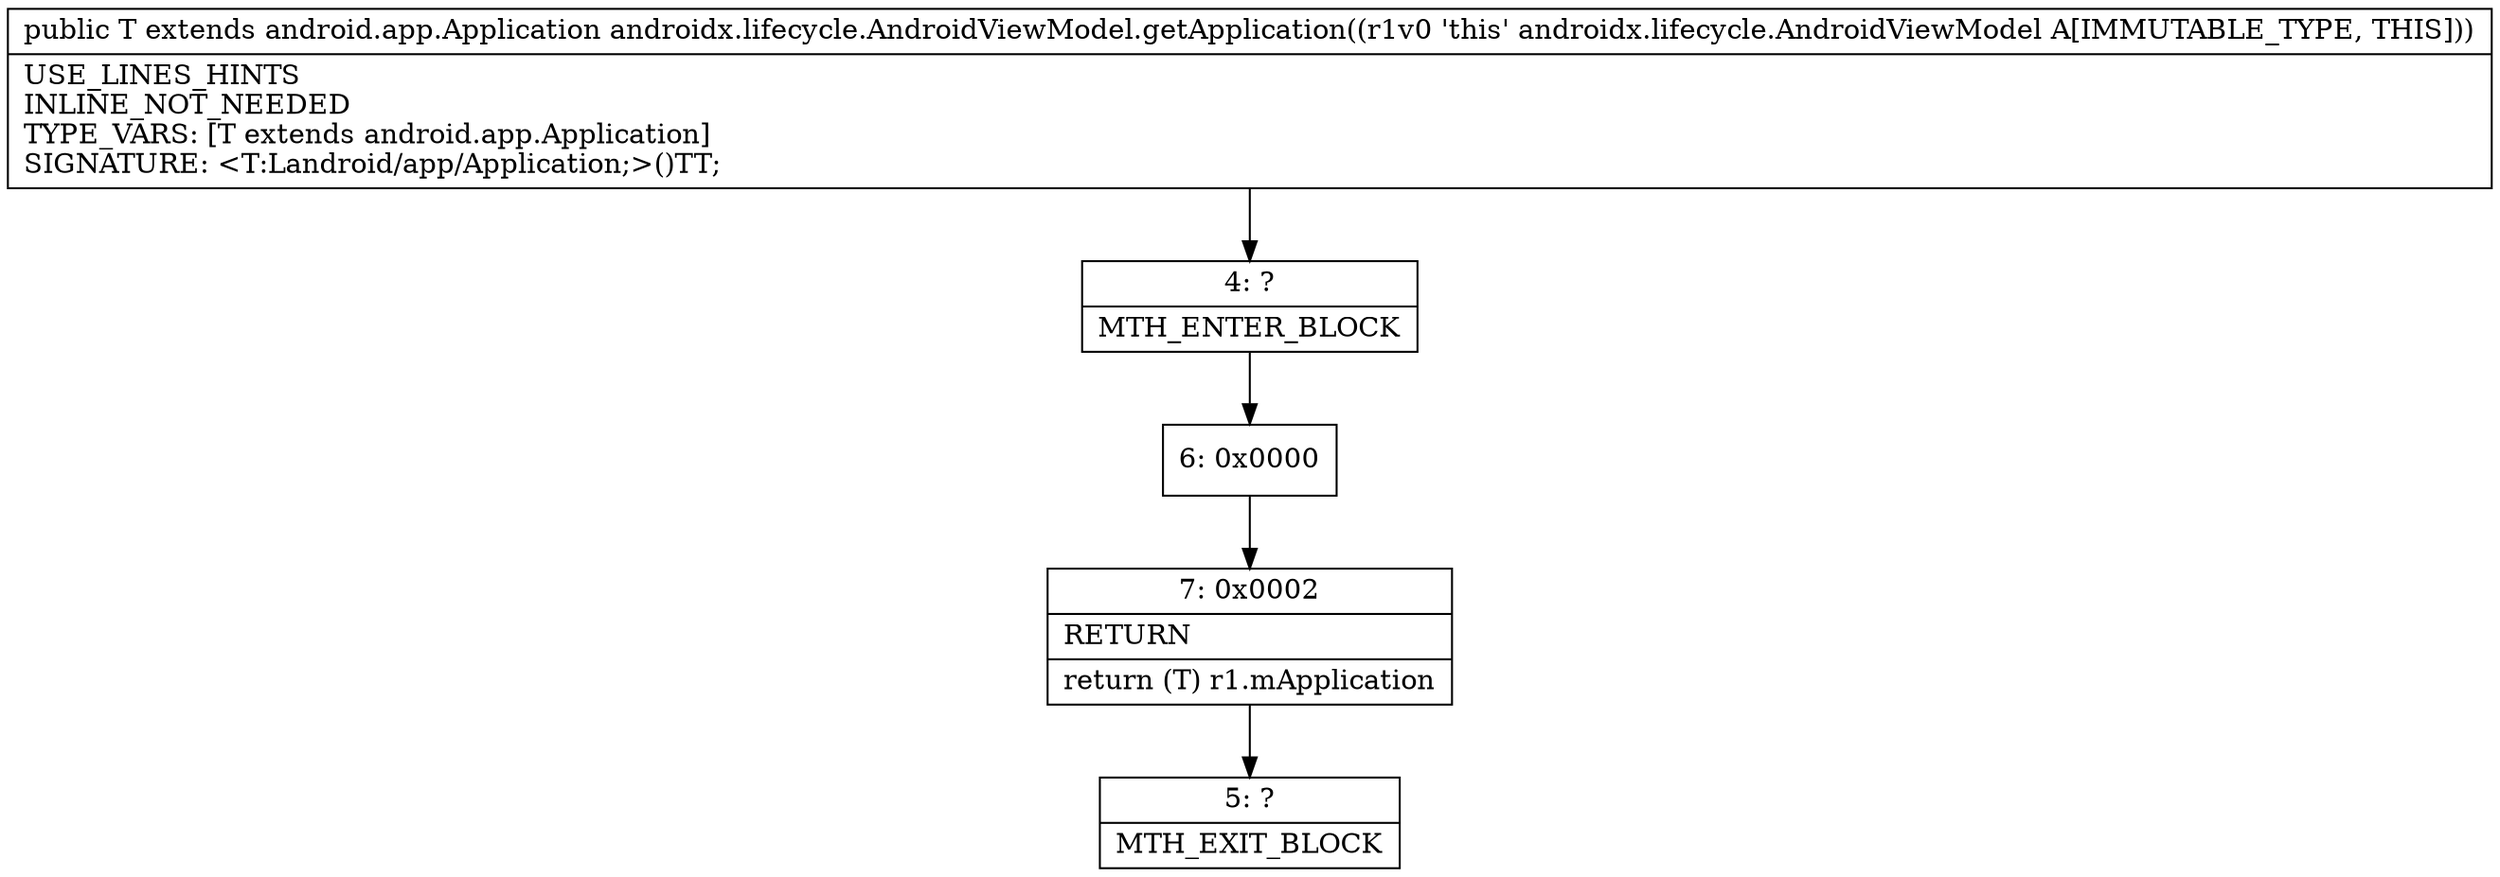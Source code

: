 digraph "CFG forandroidx.lifecycle.AndroidViewModel.getApplication()Landroid\/app\/Application;" {
Node_4 [shape=record,label="{4\:\ ?|MTH_ENTER_BLOCK\l}"];
Node_6 [shape=record,label="{6\:\ 0x0000}"];
Node_7 [shape=record,label="{7\:\ 0x0002|RETURN\l|return (T) r1.mApplication\l}"];
Node_5 [shape=record,label="{5\:\ ?|MTH_EXIT_BLOCK\l}"];
MethodNode[shape=record,label="{public T extends android.app.Application androidx.lifecycle.AndroidViewModel.getApplication((r1v0 'this' androidx.lifecycle.AndroidViewModel A[IMMUTABLE_TYPE, THIS]))  | USE_LINES_HINTS\lINLINE_NOT_NEEDED\lTYPE_VARS: [T extends android.app.Application]\lSIGNATURE: \<T:Landroid\/app\/Application;\>()TT;\l}"];
MethodNode -> Node_4;Node_4 -> Node_6;
Node_6 -> Node_7;
Node_7 -> Node_5;
}

